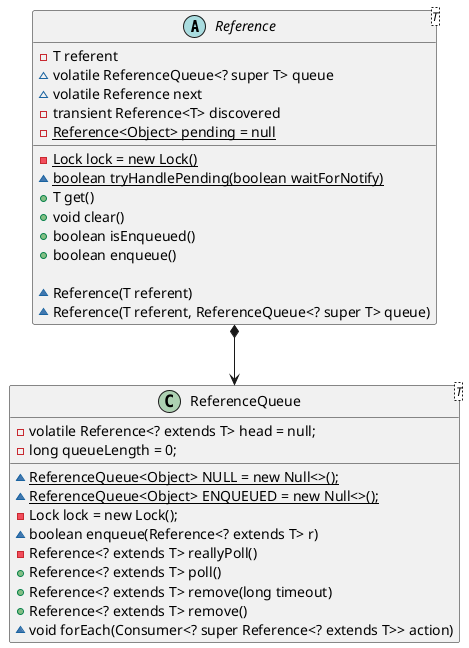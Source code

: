 @startuml



abstract class Reference<T> {
    - T referent
    ~ volatile ReferenceQueue<? super T> queue
    ~ volatile Reference next
    - transient Reference<T> discovered
    - {static} Lock lock = new Lock()
    - {static} Reference<Object> pending = null

    ~ {static} boolean tryHandlePending(boolean waitForNotify)
    + T get()
    + void clear()
    + boolean isEnqueued()
    + boolean enqueue()

    ~ Reference(T referent)
    ~ Reference(T referent, ReferenceQueue<? super T> queue)
}

class ReferenceQueue<T> {
    ~ {static} ReferenceQueue<Object> NULL = new Null<>();
    ~ {static} ReferenceQueue<Object> ENQUEUED = new Null<>();
    - Lock lock = new Lock();
    - volatile Reference<? extends T> head = null;
    - long queueLength = 0;

    ~ boolean enqueue(Reference<? extends T> r)
    - Reference<? extends T> reallyPoll()
    + Reference<? extends T> poll()
    + Reference<? extends T> remove(long timeout)
    + Reference<? extends T> remove()
    ~ void forEach(Consumer<? super Reference<? extends T>> action)
}

Reference *--> ReferenceQueue

@enduml